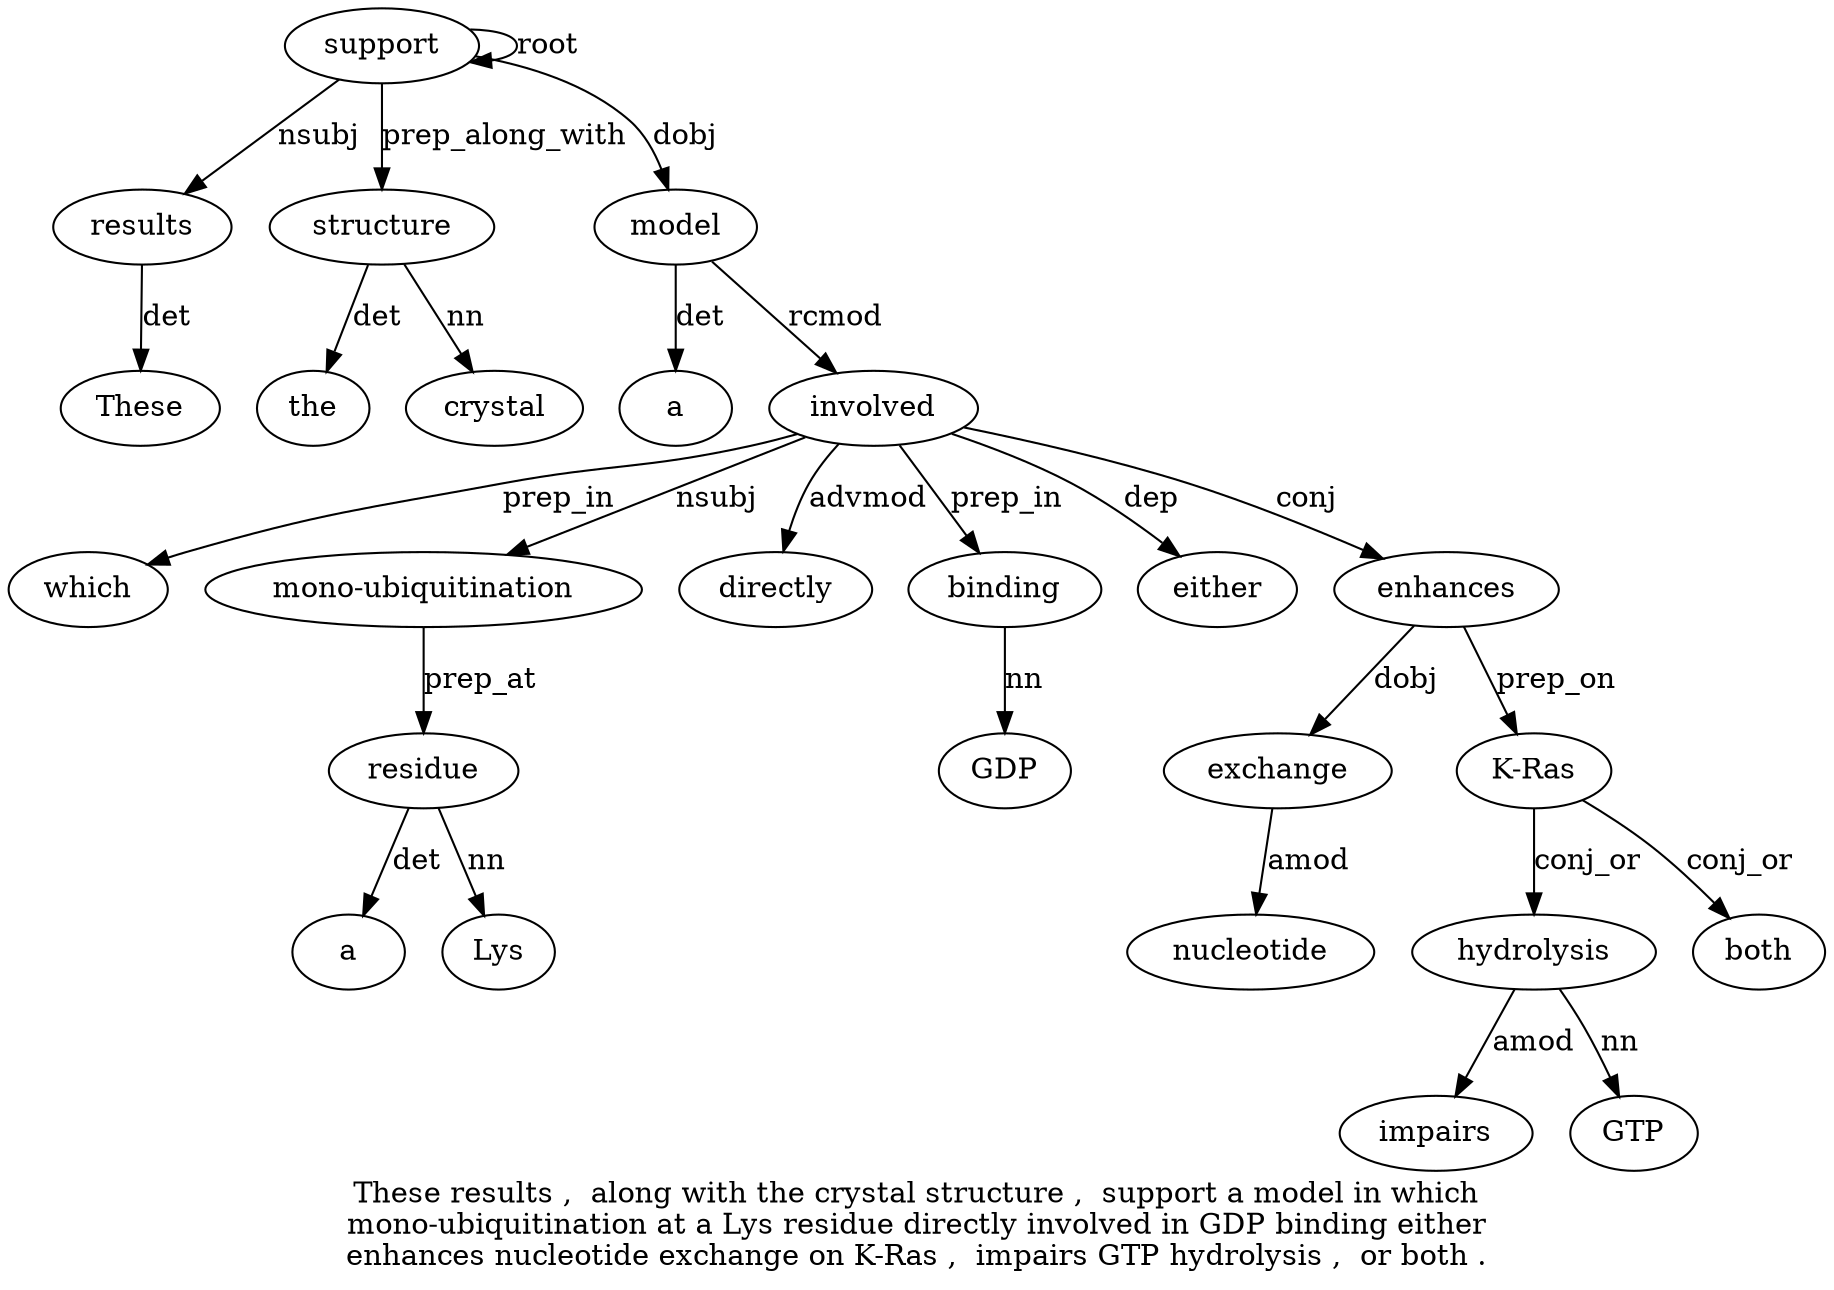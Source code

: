 digraph "These results ,  along with the crystal structure ,  support a model in which mono-ubiquitination at a Lys residue directly involved in GDP binding either enhances nucleotide exchange on K-Ras ,  impairs GTP hydrolysis ,  or both ." {
label="These results ,  along with the crystal structure ,  support a model in which
mono-ubiquitination at a Lys residue directly involved in GDP binding either
enhances nucleotide exchange on K-Ras ,  impairs GTP hydrolysis ,  or both .";
results2 [style=filled, fillcolor=white, label=results];
These1 [style=filled, fillcolor=white, label=These];
results2 -> These1  [label=det];
support10 [style=filled, fillcolor=white, label=support];
support10 -> results2  [label=nsubj];
structure8 [style=filled, fillcolor=white, label=structure];
the6 [style=filled, fillcolor=white, label=the];
structure8 -> the6  [label=det];
crystal7 [style=filled, fillcolor=white, label=crystal];
structure8 -> crystal7  [label=nn];
support10 -> structure8  [label=prep_along_with];
support10 -> support10  [label=root];
model12 [style=filled, fillcolor=white, label=model];
a11 [style=filled, fillcolor=white, label=a];
model12 -> a11  [label=det];
support10 -> model12  [label=dobj];
involved21 [style=filled, fillcolor=white, label=involved];
which14 [style=filled, fillcolor=white, label=which];
involved21 -> which14  [label=prep_in];
"mono-ubiquitination15" [style=filled, fillcolor=white, label="mono-ubiquitination"];
involved21 -> "mono-ubiquitination15"  [label=nsubj];
residue19 [style=filled, fillcolor=white, label=residue];
a17 [style=filled, fillcolor=white, label=a];
residue19 -> a17  [label=det];
Lys18 [style=filled, fillcolor=white, label=Lys];
residue19 -> Lys18  [label=nn];
"mono-ubiquitination15" -> residue19  [label=prep_at];
directly20 [style=filled, fillcolor=white, label=directly];
involved21 -> directly20  [label=advmod];
model12 -> involved21  [label=rcmod];
binding24 [style=filled, fillcolor=white, label=binding];
GDP23 [style=filled, fillcolor=white, label=GDP];
binding24 -> GDP23  [label=nn];
involved21 -> binding24  [label=prep_in];
either25 [style=filled, fillcolor=white, label=either];
involved21 -> either25  [label=dep];
enhances26 [style=filled, fillcolor=white, label=enhances];
involved21 -> enhances26  [label=conj];
exchange28 [style=filled, fillcolor=white, label=exchange];
nucleotide27 [style=filled, fillcolor=white, label=nucleotide];
exchange28 -> nucleotide27  [label=amod];
enhances26 -> exchange28  [label=dobj];
"K-Ras30" [style=filled, fillcolor=white, label="K-Ras"];
enhances26 -> "K-Ras30"  [label=prep_on];
hydrolysis34 [style=filled, fillcolor=white, label=hydrolysis];
impairs32 [style=filled, fillcolor=white, label=impairs];
hydrolysis34 -> impairs32  [label=amod];
GTP33 [style=filled, fillcolor=white, label=GTP];
hydrolysis34 -> GTP33  [label=nn];
"K-Ras30" -> hydrolysis34  [label=conj_or];
both37 [style=filled, fillcolor=white, label=both];
"K-Ras30" -> both37  [label=conj_or];
}
